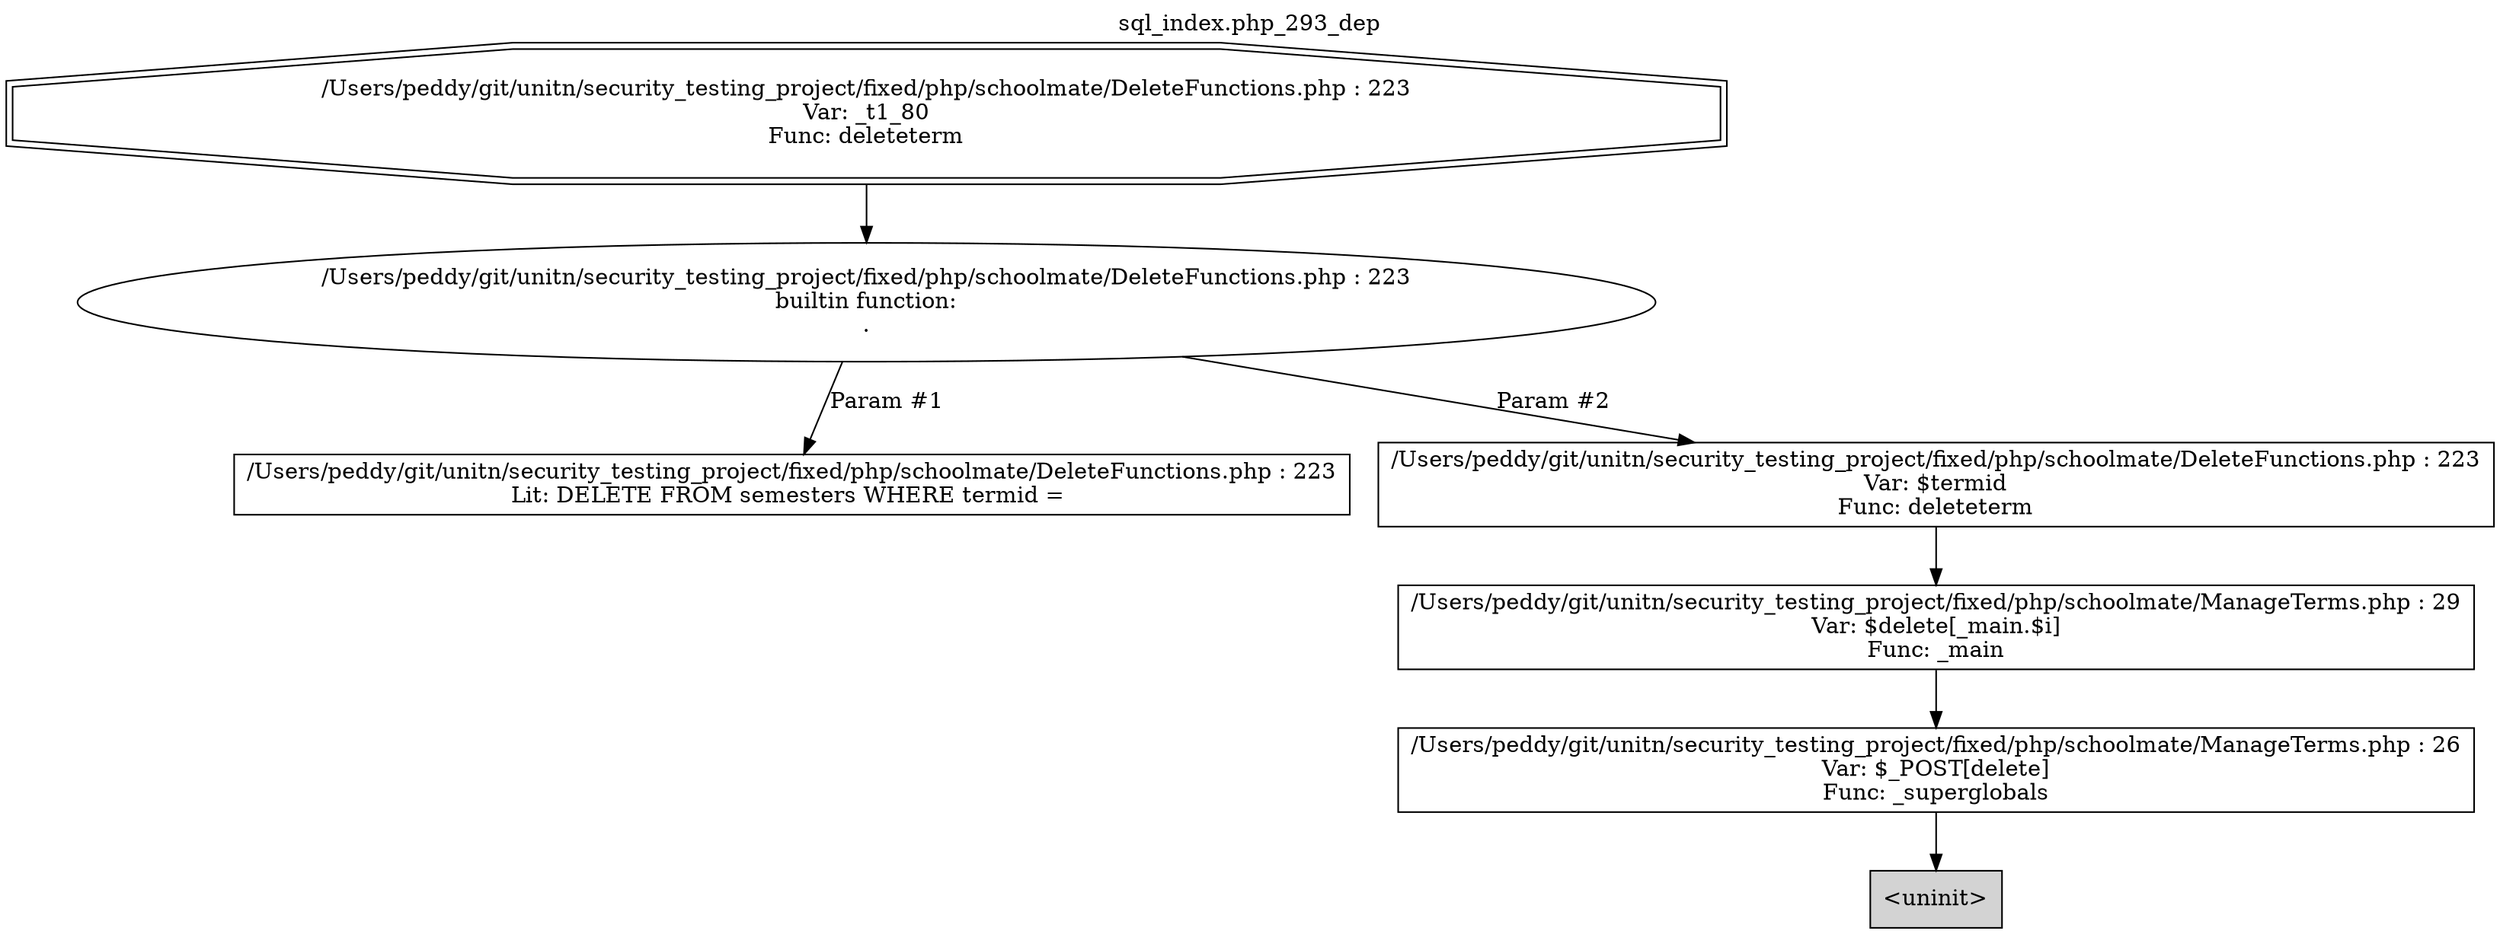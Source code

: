 digraph cfg {
  label="sql_index.php_293_dep";
  labelloc=t;
  n1 [shape=doubleoctagon, label="/Users/peddy/git/unitn/security_testing_project/fixed/php/schoolmate/DeleteFunctions.php : 223\nVar: _t1_80\nFunc: deleteterm\n"];
  n2 [shape=ellipse, label="/Users/peddy/git/unitn/security_testing_project/fixed/php/schoolmate/DeleteFunctions.php : 223\nbuiltin function:\n.\n"];
  n3 [shape=box, label="/Users/peddy/git/unitn/security_testing_project/fixed/php/schoolmate/DeleteFunctions.php : 223\nLit: DELETE FROM semesters WHERE termid = \n"];
  n4 [shape=box, label="/Users/peddy/git/unitn/security_testing_project/fixed/php/schoolmate/DeleteFunctions.php : 223\nVar: $termid\nFunc: deleteterm\n"];
  n5 [shape=box, label="/Users/peddy/git/unitn/security_testing_project/fixed/php/schoolmate/ManageTerms.php : 29\nVar: $delete[_main.$i]\nFunc: _main\n"];
  n6 [shape=box, label="/Users/peddy/git/unitn/security_testing_project/fixed/php/schoolmate/ManageTerms.php : 26\nVar: $_POST[delete]\nFunc: _superglobals\n"];
  n7 [shape=box, label="<uninit>",style=filled];
  n1 -> n2;
  n2 -> n3[label="Param #1"];
  n2 -> n4[label="Param #2"];
  n6 -> n7;
  n5 -> n6;
  n4 -> n5;
}

